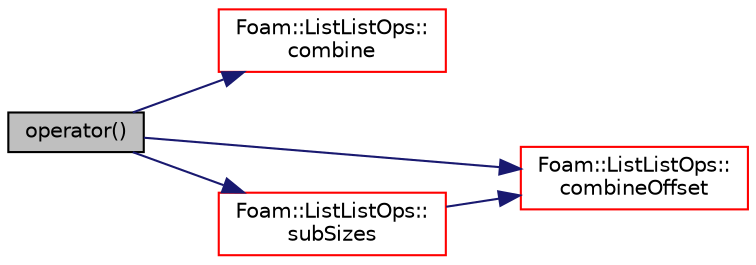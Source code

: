 digraph "operator()"
{
  bgcolor="transparent";
  edge [fontname="Helvetica",fontsize="10",labelfontname="Helvetica",labelfontsize="10"];
  node [fontname="Helvetica",fontsize="10",shape=record];
  rankdir="LR";
  Node1 [label="operator()",height=0.2,width=0.4,color="black", fillcolor="grey75", style="filled", fontcolor="black"];
  Node1 -> Node2 [color="midnightblue",fontsize="10",style="solid",fontname="Helvetica"];
  Node2 [label="Foam::ListListOps::\lcombine",height=0.2,width=0.4,color="red",URL="$a11027.html#a73f1dd568843026daea0e589bd22dcdf",tooltip="Combines sublists into one big list. "];
  Node1 -> Node3 [color="midnightblue",fontsize="10",style="solid",fontname="Helvetica"];
  Node3 [label="Foam::ListListOps::\lcombineOffset",height=0.2,width=0.4,color="red",URL="$a11027.html#a20467f0f81b1b50361f0ca74657a8ef5",tooltip="Like combine but also offsets sublists based on passed sizes. "];
  Node1 -> Node4 [color="midnightblue",fontsize="10",style="solid",fontname="Helvetica"];
  Node4 [label="Foam::ListListOps::\lsubSizes",height=0.2,width=0.4,color="red",URL="$a11027.html#a9b8fc489be99b2de335a7555707c6203",tooltip="Gets sizes of sublists. "];
  Node4 -> Node3 [color="midnightblue",fontsize="10",style="solid",fontname="Helvetica"];
}
